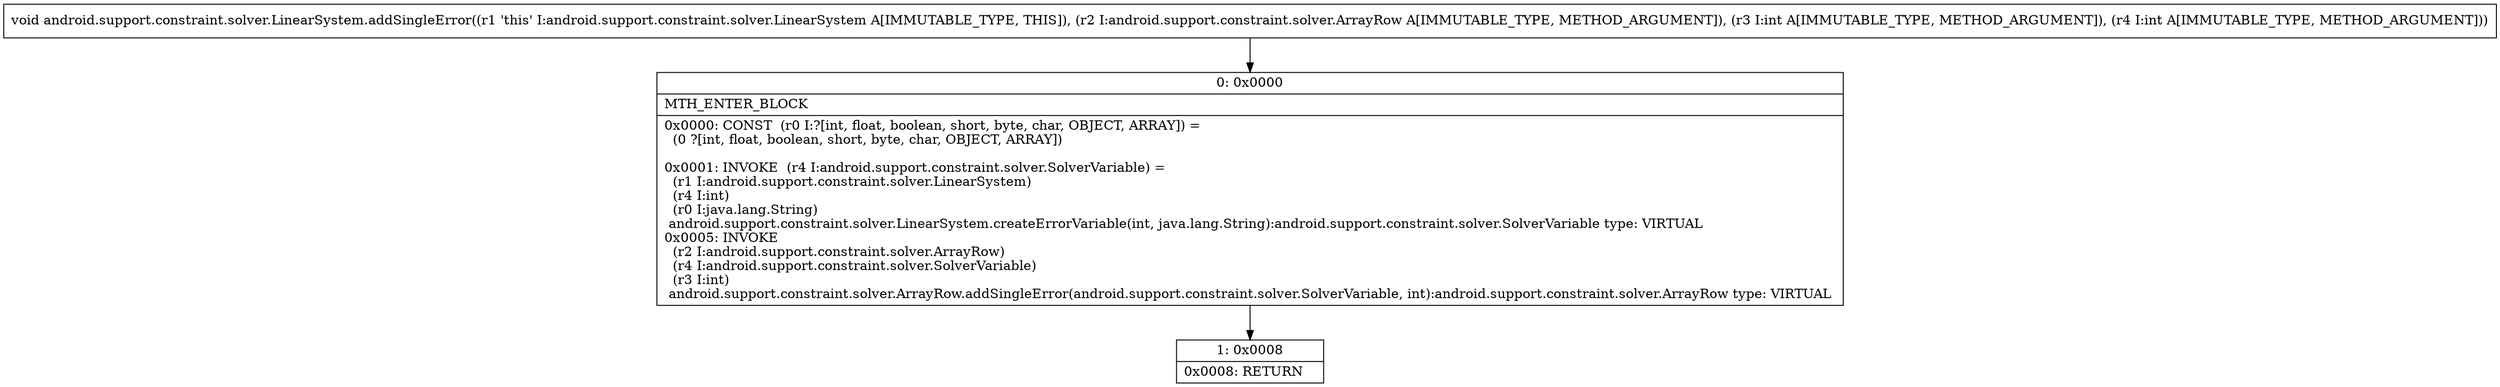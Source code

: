 digraph "CFG forandroid.support.constraint.solver.LinearSystem.addSingleError(Landroid\/support\/constraint\/solver\/ArrayRow;II)V" {
Node_0 [shape=record,label="{0\:\ 0x0000|MTH_ENTER_BLOCK\l|0x0000: CONST  (r0 I:?[int, float, boolean, short, byte, char, OBJECT, ARRAY]) = \l  (0 ?[int, float, boolean, short, byte, char, OBJECT, ARRAY])\l \l0x0001: INVOKE  (r4 I:android.support.constraint.solver.SolverVariable) = \l  (r1 I:android.support.constraint.solver.LinearSystem)\l  (r4 I:int)\l  (r0 I:java.lang.String)\l android.support.constraint.solver.LinearSystem.createErrorVariable(int, java.lang.String):android.support.constraint.solver.SolverVariable type: VIRTUAL \l0x0005: INVOKE  \l  (r2 I:android.support.constraint.solver.ArrayRow)\l  (r4 I:android.support.constraint.solver.SolverVariable)\l  (r3 I:int)\l android.support.constraint.solver.ArrayRow.addSingleError(android.support.constraint.solver.SolverVariable, int):android.support.constraint.solver.ArrayRow type: VIRTUAL \l}"];
Node_1 [shape=record,label="{1\:\ 0x0008|0x0008: RETURN   \l}"];
MethodNode[shape=record,label="{void android.support.constraint.solver.LinearSystem.addSingleError((r1 'this' I:android.support.constraint.solver.LinearSystem A[IMMUTABLE_TYPE, THIS]), (r2 I:android.support.constraint.solver.ArrayRow A[IMMUTABLE_TYPE, METHOD_ARGUMENT]), (r3 I:int A[IMMUTABLE_TYPE, METHOD_ARGUMENT]), (r4 I:int A[IMMUTABLE_TYPE, METHOD_ARGUMENT])) }"];
MethodNode -> Node_0;
Node_0 -> Node_1;
}

